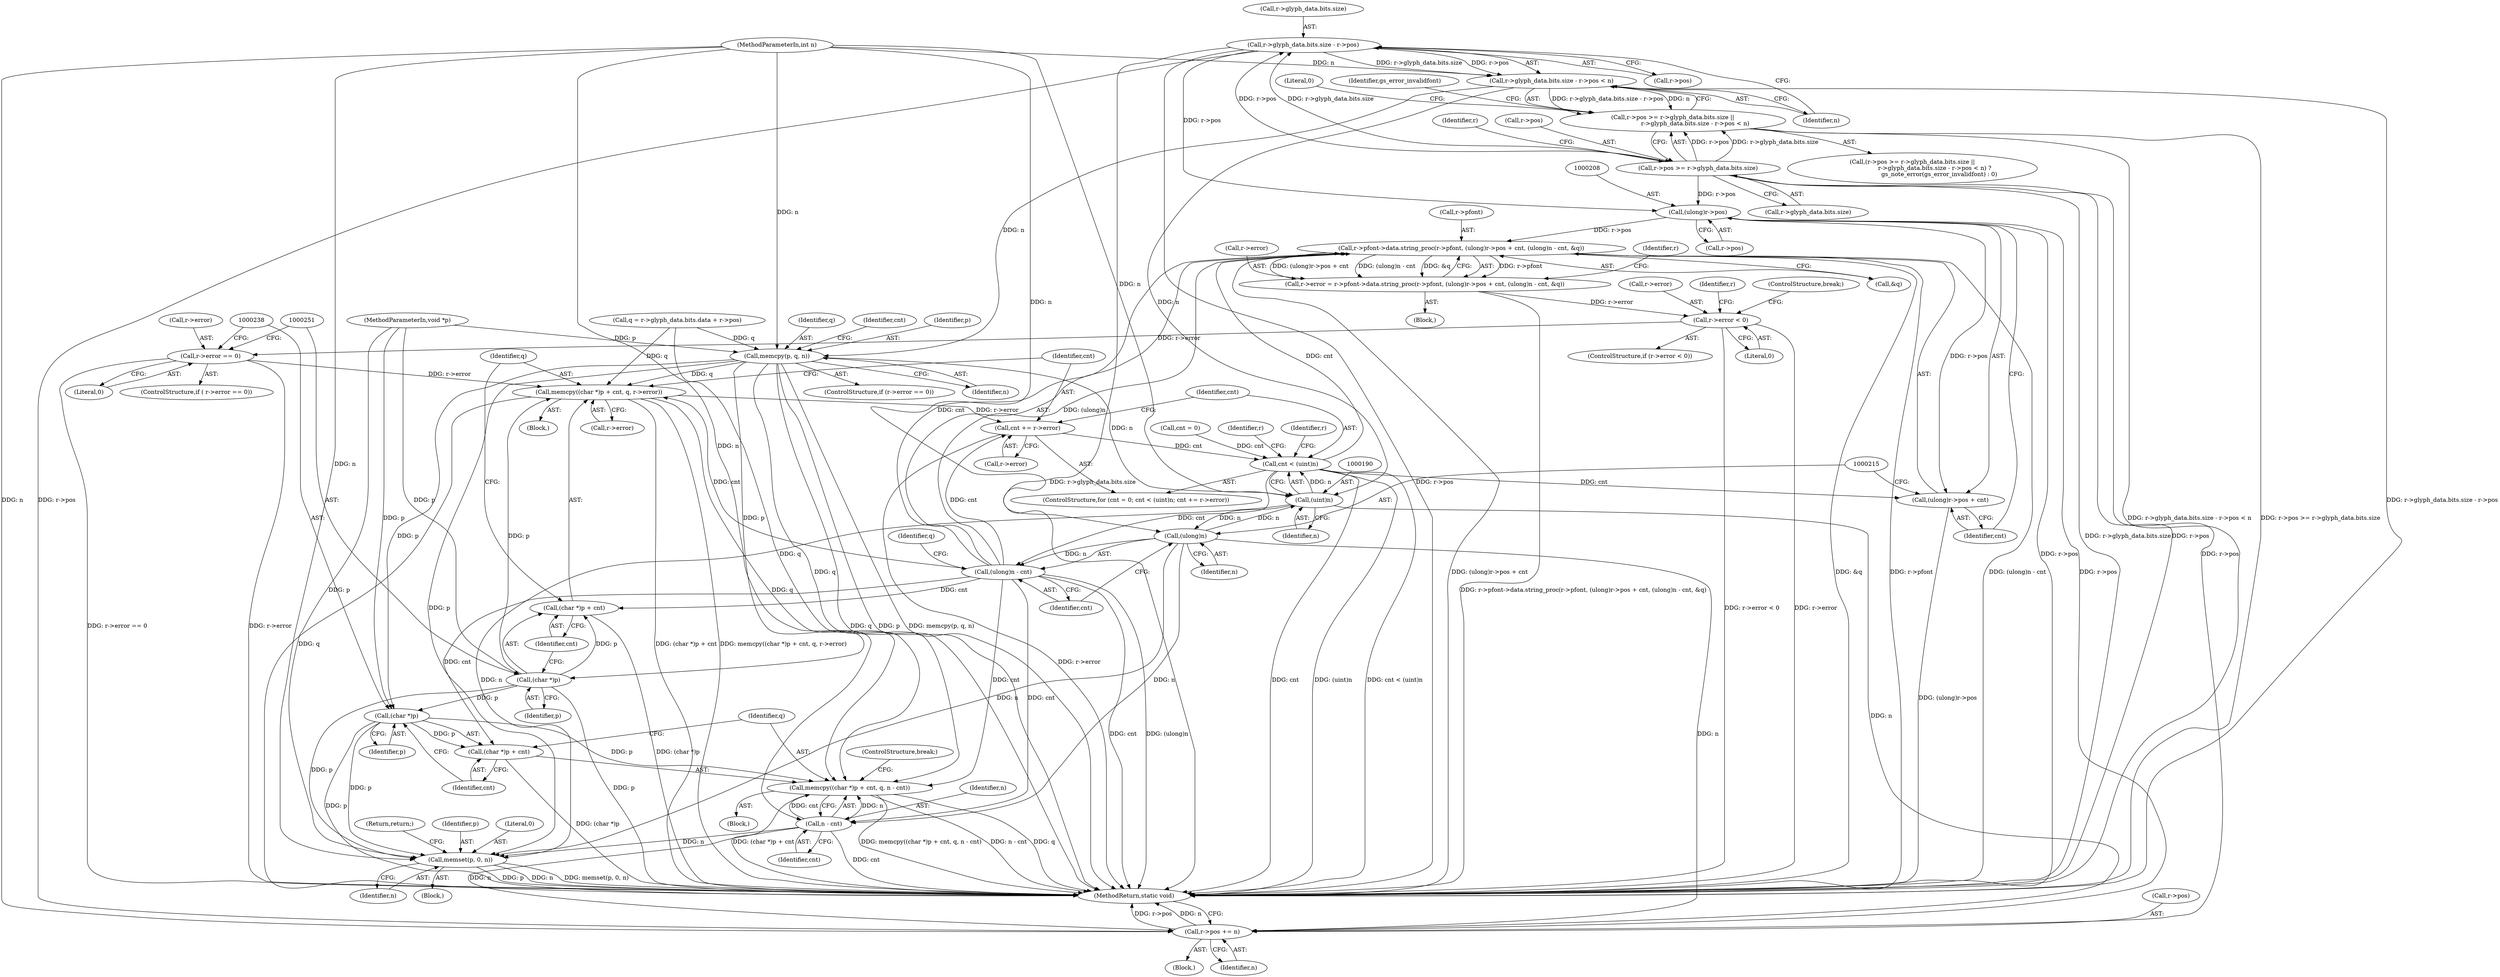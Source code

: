 digraph "0_ghostscript_937ccd17ac65935633b2ebc06cb7089b91e17e6b@pointer" {
"1000157" [label="(Call,r->glyph_data.bits.size - r->pos)"];
"1000145" [label="(Call,r->pos >= r->glyph_data.bits.size)"];
"1000156" [label="(Call,r->glyph_data.bits.size - r->pos < n)"];
"1000144" [label="(Call,r->pos >= r->glyph_data.bits.size ||\n                        r->glyph_data.bits.size - r->pos < n)"];
"1000178" [label="(Call,memcpy(p, q, n))"];
"1000189" [label="(Call,(uint)n)"];
"1000187" [label="(Call,cnt < (uint)n)"];
"1000202" [label="(Call,r->pfont->data.string_proc(r->pfont, (ulong)r->pos + cnt, (ulong)n - cnt, &q))"];
"1000198" [label="(Call,r->error = r->pfont->data.string_proc(r->pfont, (ulong)r->pos + cnt, (ulong)n - cnt, &q))"];
"1000221" [label="(Call,r->error < 0)"];
"1000229" [label="(Call,r->error == 0)"];
"1000248" [label="(Call,memcpy((char *)p + cnt, q, r->error))"];
"1000192" [label="(Call,cnt += r->error)"];
"1000235" [label="(Call,memcpy((char *)p + cnt, q, n - cnt))"];
"1000206" [label="(Call,(ulong)r->pos + cnt)"];
"1000213" [label="(Call,(ulong)n - cnt)"];
"1000236" [label="(Call,(char *)p + cnt)"];
"1000242" [label="(Call,n - cnt)"];
"1000263" [label="(Call,memset(p, 0, n))"];
"1000268" [label="(Call,r->pos += n)"];
"1000249" [label="(Call,(char *)p + cnt)"];
"1000214" [label="(Call,(ulong)n)"];
"1000237" [label="(Call,(char *)p)"];
"1000250" [label="(Call,(char *)p)"];
"1000207" [label="(Call,(ulong)r->pos)"];
"1000222" [label="(Call,r->error)"];
"1000273" [label="(MethodReturn,static void)"];
"1000188" [label="(Identifier,cnt)"];
"1000240" [label="(Identifier,cnt)"];
"1000192" [label="(Call,cnt += r->error)"];
"1000183" [label="(ControlStructure,for (cnt = 0; cnt < (uint)n; cnt += r->error))"];
"1000266" [label="(Identifier,n)"];
"1000262" [label="(Block,)"];
"1000219" [label="(Identifier,q)"];
"1000199" [label="(Call,r->error)"];
"1000194" [label="(Call,r->error)"];
"1000235" [label="(Call,memcpy((char *)p + cnt, q, n - cnt))"];
"1000231" [label="(Identifier,r)"];
"1000202" [label="(Call,r->pfont->data.string_proc(r->pfont, (ulong)r->pos + cnt, (ulong)n - cnt, &q))"];
"1000172" [label="(ControlStructure,if (r->error == 0))"];
"1000143" [label="(Call,(r->pos >= r->glyph_data.bits.size ||\n                        r->glyph_data.bits.size - r->pos < n) ?\n                             gs_note_error(gs_error_invalidfont) : 0)"];
"1000230" [label="(Call,r->error)"];
"1000250" [label="(Call,(char *)p)"];
"1000180" [label="(Identifier,q)"];
"1000263" [label="(Call,memset(p, 0, n))"];
"1000241" [label="(Identifier,q)"];
"1000269" [label="(Call,r->pos)"];
"1000239" [label="(Identifier,p)"];
"1000255" [label="(Call,r->error)"];
"1000200" [label="(Identifier,r)"];
"1000181" [label="(Identifier,n)"];
"1000223" [label="(Identifier,r)"];
"1000185" [label="(Identifier,cnt)"];
"1000249" [label="(Call,(char *)p + cnt)"];
"1000217" [label="(Identifier,cnt)"];
"1000165" [label="(Call,r->pos)"];
"1000104" [label="(Block,)"];
"1000171" [label="(Literal,0)"];
"1000267" [label="(Return,return;)"];
"1000243" [label="(Identifier,n)"];
"1000216" [label="(Identifier,n)"];
"1000149" [label="(Call,r->glyph_data.bits.size)"];
"1000242" [label="(Call,n - cnt)"];
"1000244" [label="(Identifier,cnt)"];
"1000233" [label="(Literal,0)"];
"1000168" [label="(Identifier,n)"];
"1000248" [label="(Call,memcpy((char *)p + cnt, q, r->error))"];
"1000170" [label="(Identifier,gs_error_invalidfont)"];
"1000254" [label="(Identifier,q)"];
"1000158" [label="(Call,r->glyph_data.bits.size)"];
"1000144" [label="(Call,r->pos >= r->glyph_data.bits.size ||\n                        r->glyph_data.bits.size - r->pos < n)"];
"1000193" [label="(Identifier,cnt)"];
"1000178" [label="(Call,memcpy(p, q, n))"];
"1000272" [label="(Identifier,n)"];
"1000226" [label="(ControlStructure,break;)"];
"1000206" [label="(Call,(ulong)r->pos + cnt)"];
"1000203" [label="(Call,r->pfont)"];
"1000236" [label="(Call,(char *)p + cnt)"];
"1000264" [label="(Identifier,p)"];
"1000161" [label="(Identifier,r)"];
"1000253" [label="(Identifier,cnt)"];
"1000268" [label="(Call,r->pos += n)"];
"1000145" [label="(Call,r->pos >= r->glyph_data.bits.size)"];
"1000265" [label="(Literal,0)"];
"1000220" [label="(ControlStructure,if (r->error < 0))"];
"1000245" [label="(ControlStructure,break;)"];
"1000103" [label="(MethodParameterIn,int n)"];
"1000197" [label="(Block,)"];
"1000209" [label="(Call,r->pos)"];
"1000157" [label="(Call,r->glyph_data.bits.size - r->pos)"];
"1000234" [label="(Block,)"];
"1000252" [label="(Identifier,p)"];
"1000187" [label="(Call,cnt < (uint)n)"];
"1000212" [label="(Identifier,cnt)"];
"1000126" [label="(Call,q = r->glyph_data.bits.data + r->pos)"];
"1000184" [label="(Call,cnt = 0)"];
"1000218" [label="(Call,&q)"];
"1000207" [label="(Call,(ulong)r->pos)"];
"1000214" [label="(Call,(ulong)n)"];
"1000221" [label="(Call,r->error < 0)"];
"1000229" [label="(Call,r->error == 0)"];
"1000102" [label="(MethodParameterIn,void *p)"];
"1000237" [label="(Call,(char *)p)"];
"1000228" [label="(ControlStructure,if ( r->error == 0))"];
"1000189" [label="(Call,(uint)n)"];
"1000225" [label="(Literal,0)"];
"1000247" [label="(Block,)"];
"1000156" [label="(Call,r->glyph_data.bits.size - r->pos < n)"];
"1000198" [label="(Call,r->error = r->pfont->data.string_proc(r->pfont, (ulong)r->pos + cnt, (ulong)n - cnt, &q))"];
"1000191" [label="(Identifier,n)"];
"1000179" [label="(Identifier,p)"];
"1000146" [label="(Call,r->pos)"];
"1000260" [label="(Identifier,r)"];
"1000213" [label="(Call,(ulong)n - cnt)"];
"1000157" -> "1000156"  [label="AST: "];
"1000157" -> "1000165"  [label="CFG: "];
"1000158" -> "1000157"  [label="AST: "];
"1000165" -> "1000157"  [label="AST: "];
"1000168" -> "1000157"  [label="CFG: "];
"1000157" -> "1000273"  [label="DDG: r->glyph_data.bits.size"];
"1000157" -> "1000273"  [label="DDG: r->pos"];
"1000157" -> "1000156"  [label="DDG: r->glyph_data.bits.size"];
"1000157" -> "1000156"  [label="DDG: r->pos"];
"1000145" -> "1000157"  [label="DDG: r->glyph_data.bits.size"];
"1000145" -> "1000157"  [label="DDG: r->pos"];
"1000157" -> "1000207"  [label="DDG: r->pos"];
"1000157" -> "1000268"  [label="DDG: r->pos"];
"1000145" -> "1000144"  [label="AST: "];
"1000145" -> "1000149"  [label="CFG: "];
"1000146" -> "1000145"  [label="AST: "];
"1000149" -> "1000145"  [label="AST: "];
"1000161" -> "1000145"  [label="CFG: "];
"1000144" -> "1000145"  [label="CFG: "];
"1000145" -> "1000273"  [label="DDG: r->glyph_data.bits.size"];
"1000145" -> "1000273"  [label="DDG: r->pos"];
"1000145" -> "1000144"  [label="DDG: r->pos"];
"1000145" -> "1000144"  [label="DDG: r->glyph_data.bits.size"];
"1000145" -> "1000207"  [label="DDG: r->pos"];
"1000145" -> "1000268"  [label="DDG: r->pos"];
"1000156" -> "1000144"  [label="AST: "];
"1000156" -> "1000168"  [label="CFG: "];
"1000168" -> "1000156"  [label="AST: "];
"1000144" -> "1000156"  [label="CFG: "];
"1000156" -> "1000273"  [label="DDG: r->glyph_data.bits.size - r->pos"];
"1000156" -> "1000144"  [label="DDG: r->glyph_data.bits.size - r->pos"];
"1000156" -> "1000144"  [label="DDG: n"];
"1000103" -> "1000156"  [label="DDG: n"];
"1000156" -> "1000178"  [label="DDG: n"];
"1000156" -> "1000189"  [label="DDG: n"];
"1000144" -> "1000143"  [label="AST: "];
"1000170" -> "1000144"  [label="CFG: "];
"1000171" -> "1000144"  [label="CFG: "];
"1000144" -> "1000273"  [label="DDG: r->pos >= r->glyph_data.bits.size"];
"1000144" -> "1000273"  [label="DDG: r->glyph_data.bits.size - r->pos < n"];
"1000178" -> "1000172"  [label="AST: "];
"1000178" -> "1000181"  [label="CFG: "];
"1000179" -> "1000178"  [label="AST: "];
"1000180" -> "1000178"  [label="AST: "];
"1000181" -> "1000178"  [label="AST: "];
"1000185" -> "1000178"  [label="CFG: "];
"1000178" -> "1000273"  [label="DDG: p"];
"1000178" -> "1000273"  [label="DDG: memcpy(p, q, n)"];
"1000178" -> "1000273"  [label="DDG: q"];
"1000102" -> "1000178"  [label="DDG: p"];
"1000126" -> "1000178"  [label="DDG: q"];
"1000103" -> "1000178"  [label="DDG: n"];
"1000178" -> "1000189"  [label="DDG: n"];
"1000178" -> "1000237"  [label="DDG: p"];
"1000178" -> "1000235"  [label="DDG: q"];
"1000178" -> "1000250"  [label="DDG: p"];
"1000178" -> "1000248"  [label="DDG: q"];
"1000178" -> "1000263"  [label="DDG: p"];
"1000189" -> "1000187"  [label="AST: "];
"1000189" -> "1000191"  [label="CFG: "];
"1000190" -> "1000189"  [label="AST: "];
"1000191" -> "1000189"  [label="AST: "];
"1000187" -> "1000189"  [label="CFG: "];
"1000189" -> "1000187"  [label="DDG: n"];
"1000214" -> "1000189"  [label="DDG: n"];
"1000103" -> "1000189"  [label="DDG: n"];
"1000189" -> "1000214"  [label="DDG: n"];
"1000189" -> "1000263"  [label="DDG: n"];
"1000189" -> "1000268"  [label="DDG: n"];
"1000187" -> "1000183"  [label="AST: "];
"1000188" -> "1000187"  [label="AST: "];
"1000200" -> "1000187"  [label="CFG: "];
"1000260" -> "1000187"  [label="CFG: "];
"1000187" -> "1000273"  [label="DDG: cnt < (uint)n"];
"1000187" -> "1000273"  [label="DDG: cnt"];
"1000187" -> "1000273"  [label="DDG: (uint)n"];
"1000184" -> "1000187"  [label="DDG: cnt"];
"1000192" -> "1000187"  [label="DDG: cnt"];
"1000187" -> "1000202"  [label="DDG: cnt"];
"1000187" -> "1000206"  [label="DDG: cnt"];
"1000187" -> "1000213"  [label="DDG: cnt"];
"1000202" -> "1000198"  [label="AST: "];
"1000202" -> "1000218"  [label="CFG: "];
"1000203" -> "1000202"  [label="AST: "];
"1000206" -> "1000202"  [label="AST: "];
"1000213" -> "1000202"  [label="AST: "];
"1000218" -> "1000202"  [label="AST: "];
"1000198" -> "1000202"  [label="CFG: "];
"1000202" -> "1000273"  [label="DDG: (ulong)r->pos + cnt"];
"1000202" -> "1000273"  [label="DDG: &q"];
"1000202" -> "1000273"  [label="DDG: r->pfont"];
"1000202" -> "1000273"  [label="DDG: (ulong)n - cnt"];
"1000202" -> "1000198"  [label="DDG: r->pfont"];
"1000202" -> "1000198"  [label="DDG: (ulong)r->pos + cnt"];
"1000202" -> "1000198"  [label="DDG: (ulong)n - cnt"];
"1000202" -> "1000198"  [label="DDG: &q"];
"1000207" -> "1000202"  [label="DDG: r->pos"];
"1000213" -> "1000202"  [label="DDG: (ulong)n"];
"1000213" -> "1000202"  [label="DDG: cnt"];
"1000198" -> "1000197"  [label="AST: "];
"1000199" -> "1000198"  [label="AST: "];
"1000223" -> "1000198"  [label="CFG: "];
"1000198" -> "1000273"  [label="DDG: r->pfont->data.string_proc(r->pfont, (ulong)r->pos + cnt, (ulong)n - cnt, &q)"];
"1000198" -> "1000221"  [label="DDG: r->error"];
"1000221" -> "1000220"  [label="AST: "];
"1000221" -> "1000225"  [label="CFG: "];
"1000222" -> "1000221"  [label="AST: "];
"1000225" -> "1000221"  [label="AST: "];
"1000226" -> "1000221"  [label="CFG: "];
"1000231" -> "1000221"  [label="CFG: "];
"1000221" -> "1000273"  [label="DDG: r->error < 0"];
"1000221" -> "1000273"  [label="DDG: r->error"];
"1000221" -> "1000229"  [label="DDG: r->error"];
"1000229" -> "1000228"  [label="AST: "];
"1000229" -> "1000233"  [label="CFG: "];
"1000230" -> "1000229"  [label="AST: "];
"1000233" -> "1000229"  [label="AST: "];
"1000238" -> "1000229"  [label="CFG: "];
"1000251" -> "1000229"  [label="CFG: "];
"1000229" -> "1000273"  [label="DDG: r->error == 0"];
"1000229" -> "1000273"  [label="DDG: r->error"];
"1000229" -> "1000248"  [label="DDG: r->error"];
"1000248" -> "1000247"  [label="AST: "];
"1000248" -> "1000255"  [label="CFG: "];
"1000249" -> "1000248"  [label="AST: "];
"1000254" -> "1000248"  [label="AST: "];
"1000255" -> "1000248"  [label="AST: "];
"1000193" -> "1000248"  [label="CFG: "];
"1000248" -> "1000273"  [label="DDG: memcpy((char *)p + cnt, q, r->error)"];
"1000248" -> "1000273"  [label="DDG: q"];
"1000248" -> "1000273"  [label="DDG: (char *)p + cnt"];
"1000248" -> "1000192"  [label="DDG: r->error"];
"1000248" -> "1000235"  [label="DDG: q"];
"1000250" -> "1000248"  [label="DDG: p"];
"1000213" -> "1000248"  [label="DDG: cnt"];
"1000126" -> "1000248"  [label="DDG: q"];
"1000192" -> "1000183"  [label="AST: "];
"1000192" -> "1000194"  [label="CFG: "];
"1000193" -> "1000192"  [label="AST: "];
"1000194" -> "1000192"  [label="AST: "];
"1000188" -> "1000192"  [label="CFG: "];
"1000192" -> "1000273"  [label="DDG: r->error"];
"1000213" -> "1000192"  [label="DDG: cnt"];
"1000235" -> "1000234"  [label="AST: "];
"1000235" -> "1000242"  [label="CFG: "];
"1000236" -> "1000235"  [label="AST: "];
"1000241" -> "1000235"  [label="AST: "];
"1000242" -> "1000235"  [label="AST: "];
"1000245" -> "1000235"  [label="CFG: "];
"1000235" -> "1000273"  [label="DDG: (char *)p + cnt"];
"1000235" -> "1000273"  [label="DDG: memcpy((char *)p + cnt, q, n - cnt)"];
"1000235" -> "1000273"  [label="DDG: n - cnt"];
"1000235" -> "1000273"  [label="DDG: q"];
"1000237" -> "1000235"  [label="DDG: p"];
"1000213" -> "1000235"  [label="DDG: cnt"];
"1000126" -> "1000235"  [label="DDG: q"];
"1000242" -> "1000235"  [label="DDG: n"];
"1000242" -> "1000235"  [label="DDG: cnt"];
"1000206" -> "1000212"  [label="CFG: "];
"1000207" -> "1000206"  [label="AST: "];
"1000212" -> "1000206"  [label="AST: "];
"1000215" -> "1000206"  [label="CFG: "];
"1000206" -> "1000273"  [label="DDG: (ulong)r->pos"];
"1000207" -> "1000206"  [label="DDG: r->pos"];
"1000213" -> "1000217"  [label="CFG: "];
"1000214" -> "1000213"  [label="AST: "];
"1000217" -> "1000213"  [label="AST: "];
"1000219" -> "1000213"  [label="CFG: "];
"1000213" -> "1000273"  [label="DDG: cnt"];
"1000213" -> "1000273"  [label="DDG: (ulong)n"];
"1000214" -> "1000213"  [label="DDG: n"];
"1000213" -> "1000236"  [label="DDG: cnt"];
"1000213" -> "1000242"  [label="DDG: cnt"];
"1000213" -> "1000249"  [label="DDG: cnt"];
"1000236" -> "1000240"  [label="CFG: "];
"1000237" -> "1000236"  [label="AST: "];
"1000240" -> "1000236"  [label="AST: "];
"1000241" -> "1000236"  [label="CFG: "];
"1000236" -> "1000273"  [label="DDG: (char *)p"];
"1000237" -> "1000236"  [label="DDG: p"];
"1000242" -> "1000244"  [label="CFG: "];
"1000243" -> "1000242"  [label="AST: "];
"1000244" -> "1000242"  [label="AST: "];
"1000242" -> "1000273"  [label="DDG: cnt"];
"1000214" -> "1000242"  [label="DDG: n"];
"1000103" -> "1000242"  [label="DDG: n"];
"1000242" -> "1000263"  [label="DDG: n"];
"1000242" -> "1000268"  [label="DDG: n"];
"1000263" -> "1000262"  [label="AST: "];
"1000263" -> "1000266"  [label="CFG: "];
"1000264" -> "1000263"  [label="AST: "];
"1000265" -> "1000263"  [label="AST: "];
"1000266" -> "1000263"  [label="AST: "];
"1000267" -> "1000263"  [label="CFG: "];
"1000263" -> "1000273"  [label="DDG: memset(p, 0, n)"];
"1000263" -> "1000273"  [label="DDG: p"];
"1000263" -> "1000273"  [label="DDG: n"];
"1000237" -> "1000263"  [label="DDG: p"];
"1000250" -> "1000263"  [label="DDG: p"];
"1000102" -> "1000263"  [label="DDG: p"];
"1000214" -> "1000263"  [label="DDG: n"];
"1000103" -> "1000263"  [label="DDG: n"];
"1000268" -> "1000104"  [label="AST: "];
"1000268" -> "1000272"  [label="CFG: "];
"1000269" -> "1000268"  [label="AST: "];
"1000272" -> "1000268"  [label="AST: "];
"1000273" -> "1000268"  [label="CFG: "];
"1000268" -> "1000273"  [label="DDG: r->pos"];
"1000268" -> "1000273"  [label="DDG: n"];
"1000214" -> "1000268"  [label="DDG: n"];
"1000103" -> "1000268"  [label="DDG: n"];
"1000207" -> "1000268"  [label="DDG: r->pos"];
"1000249" -> "1000253"  [label="CFG: "];
"1000250" -> "1000249"  [label="AST: "];
"1000253" -> "1000249"  [label="AST: "];
"1000254" -> "1000249"  [label="CFG: "];
"1000249" -> "1000273"  [label="DDG: (char *)p"];
"1000250" -> "1000249"  [label="DDG: p"];
"1000214" -> "1000216"  [label="CFG: "];
"1000215" -> "1000214"  [label="AST: "];
"1000216" -> "1000214"  [label="AST: "];
"1000217" -> "1000214"  [label="CFG: "];
"1000103" -> "1000214"  [label="DDG: n"];
"1000237" -> "1000239"  [label="CFG: "];
"1000238" -> "1000237"  [label="AST: "];
"1000239" -> "1000237"  [label="AST: "];
"1000240" -> "1000237"  [label="CFG: "];
"1000237" -> "1000273"  [label="DDG: p"];
"1000250" -> "1000237"  [label="DDG: p"];
"1000102" -> "1000237"  [label="DDG: p"];
"1000250" -> "1000252"  [label="CFG: "];
"1000251" -> "1000250"  [label="AST: "];
"1000252" -> "1000250"  [label="AST: "];
"1000253" -> "1000250"  [label="CFG: "];
"1000250" -> "1000273"  [label="DDG: p"];
"1000102" -> "1000250"  [label="DDG: p"];
"1000207" -> "1000209"  [label="CFG: "];
"1000208" -> "1000207"  [label="AST: "];
"1000209" -> "1000207"  [label="AST: "];
"1000212" -> "1000207"  [label="CFG: "];
"1000207" -> "1000273"  [label="DDG: r->pos"];
}
